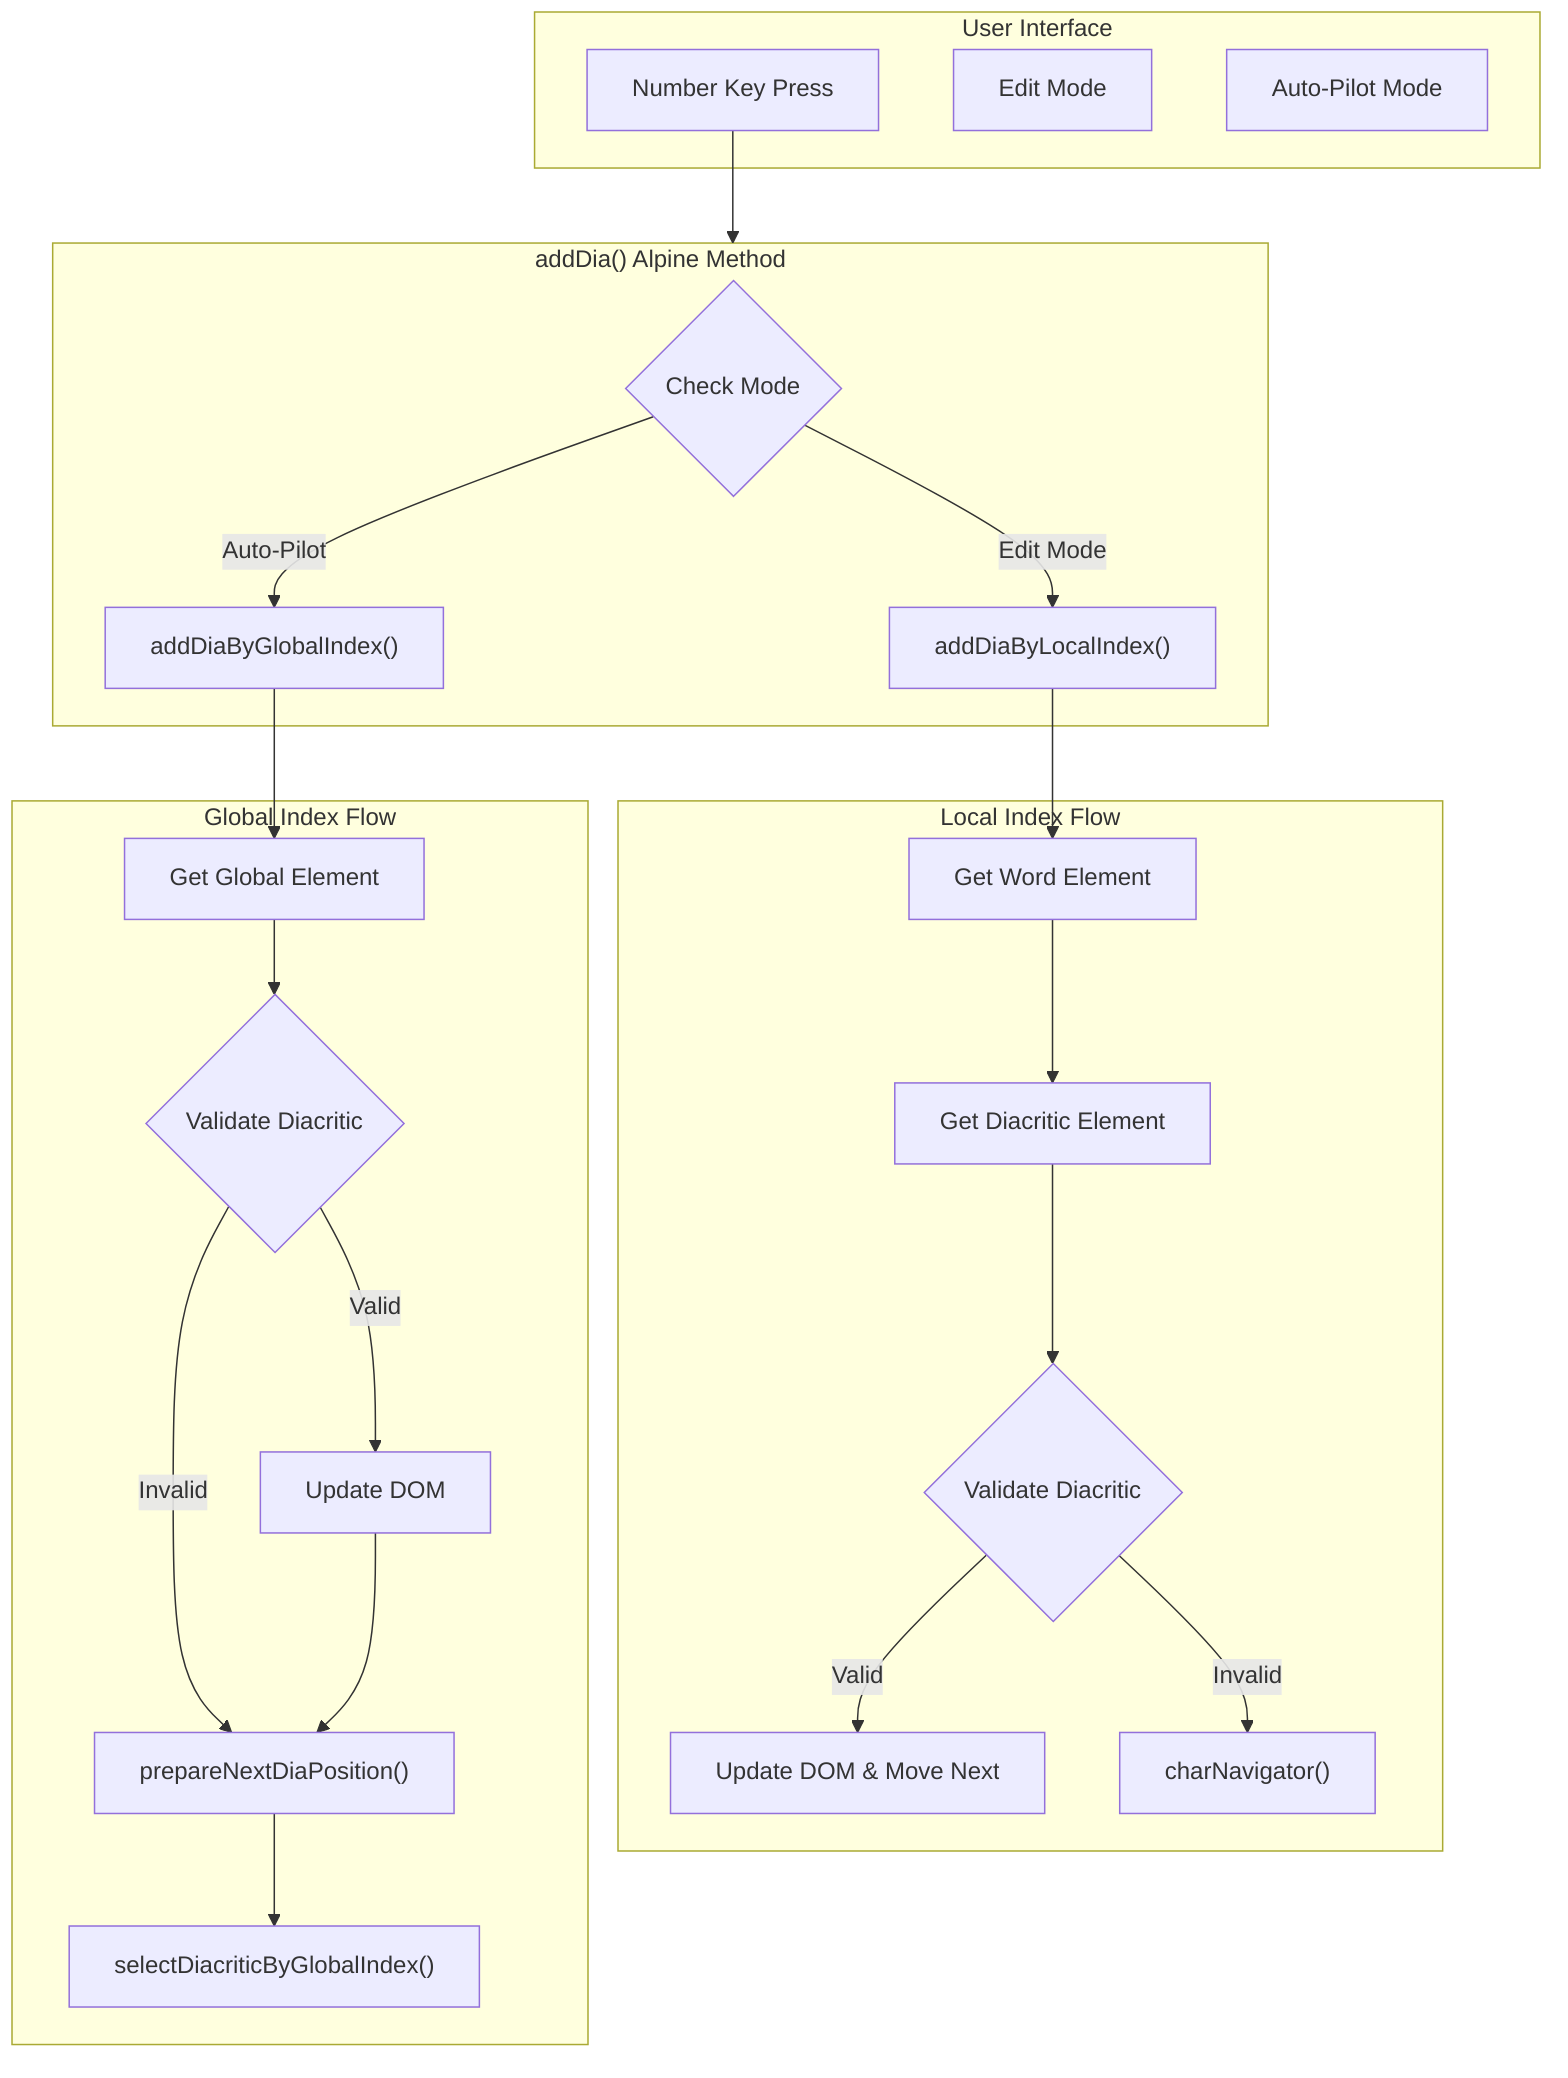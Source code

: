 flowchart TB
    subgraph UI["User Interface"]
        NumKey["Number Key Press"]
        EditMode["Edit Mode"]
        AutoMode["Auto-Pilot Mode"]
    end

    subgraph AddDia["addDia() Alpine Method"]
        CheckMode{"Check Mode"}
        AddLocal["addDiaByLocalIndex()"]
        AddGlobal["addDiaByGlobalIndex()"]
    end

    subgraph LocalFlow["Local Index Flow"]
        GetWord["Get Word Element"]
        GetDiaElement["Get Diacritic Element"]
        ValidateLocal{"Validate Diacritic"}
        UpdateLocal["Update DOM & Move Next"]
        CharNav["charNavigator()"]
    end

    subgraph GlobalFlow["Global Index Flow"]
        GetGlobalElement["Get Global Element"]
        ValidateGlobal{"Validate Diacritic"}
        UpdateGlobal["Update DOM"]
        PrepNext["prepareNextDiaPosition()"]
        SelectNext["selectDiacriticByGlobalIndex()"]
    end

    NumKey --> AddDia
    CheckMode -->|"Edit Mode"| AddLocal
    CheckMode -->|"Auto-Pilot"| AddGlobal
    
    AddLocal --> GetWord
    GetWord --> GetDiaElement
    GetDiaElement --> ValidateLocal
    ValidateLocal -->|"Valid"| UpdateLocal
    ValidateLocal -->|"Invalid"| CharNav
    
    AddGlobal --> GetGlobalElement
    GetGlobalElement --> ValidateGlobal
    ValidateGlobal -->|"Valid"| UpdateGlobal
    ValidateGlobal -->|"Invalid"| PrepNext
    UpdateGlobal --> PrepNext
    PrepNext --> SelectNext